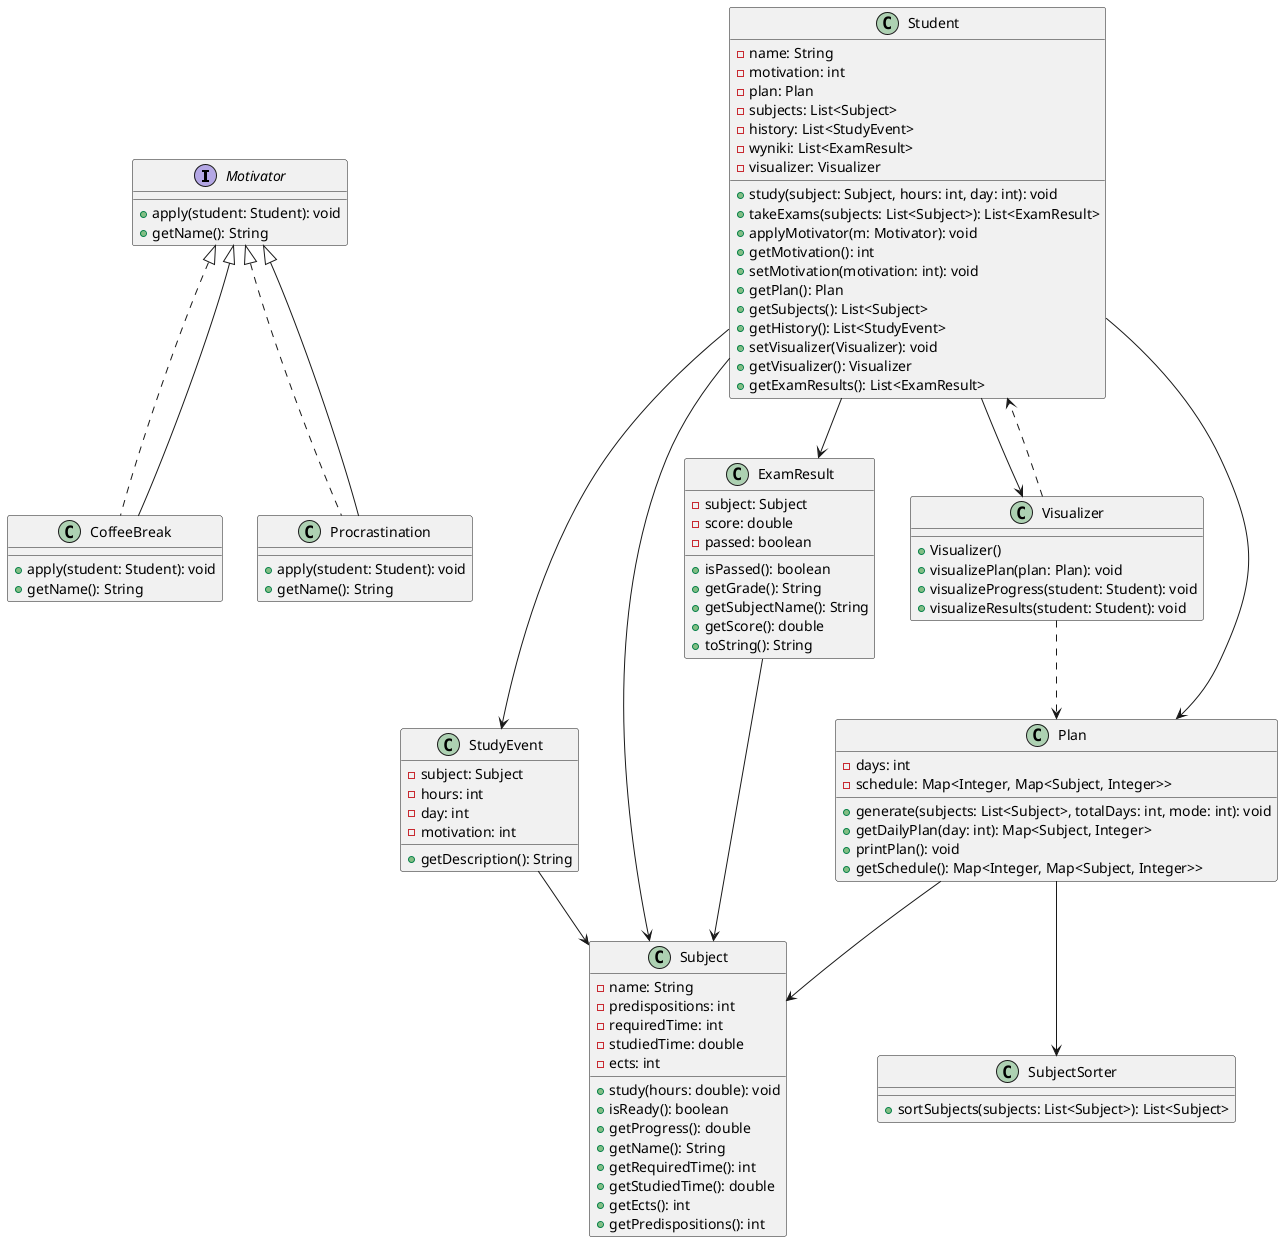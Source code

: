 @startuml

' ===== INTERFEJSY I MOTYWATORY =====
interface Motivator {
    +apply(student: Student): void
    +getName(): String
}

class CoffeeBreak implements Motivator {
    +apply(student: Student): void
    +getName(): String
}

class Procrastination implements Motivator {
    +apply(student: Student): void
    +getName(): String
}

Motivator <|-- CoffeeBreak
Motivator <|-- Procrastination

' ===== PRZEDMIOT =====
class Subject {
    -name: String
    -predispositions: int
    -requiredTime: int
    -studiedTime: double
    -ects: int
    +study(hours: double): void
    +isReady(): boolean
    +getProgress(): double
    +getName(): String
    +getRequiredTime(): int
    +getStudiedTime(): double
    +getEcts(): int
    +getPredispositions(): int
}

' ===== SORTOWANIE PRZEDMIOTÓW =====
class SubjectSorter {
    +sortSubjects(subjects: List<Subject>): List<Subject>
}

' ===== ZDARZENIE NAUKI =====
class StudyEvent {
    -subject: Subject
    -hours: int
    -day: int
    -motivation: int
    +getDescription(): String
}

' ===== PLAN =====
class Plan {
    -days: int
    -schedule: Map<Integer, Map<Subject, Integer>>
    +generate(subjects: List<Subject>, totalDays: int, mode: int): void
    +getDailyPlan(day: int): Map<Subject, Integer>
    +printPlan(): void
    +getSchedule(): Map<Integer, Map<Subject, Integer>>
}

' ===== WYNIK EGZAMINU =====
class ExamResult {
    -subject: Subject
    -score: double
    -passed: boolean
    +isPassed(): boolean
    +getGrade(): String
    +getSubjectName(): String
    +getScore(): double
    +toString(): String
}

' ===== STUDENT =====
class Student {
    -name: String
    -motivation: int
    -plan: Plan
    -subjects: List<Subject>
    -history: List<StudyEvent>
    -wyniki: List<ExamResult>
    -visualizer: Visualizer
    +study(subject: Subject, hours: int, day: int): void
    +takeExams(subjects: List<Subject>): List<ExamResult>
    +applyMotivator(m: Motivator): void
    +getMotivation(): int
    +setMotivation(motivation: int): void
    +getPlan(): Plan
    +getSubjects(): List<Subject>
    +getHistory(): List<StudyEvent>
    +setVisualizer(Visualizer): void
    +getVisualizer(): Visualizer
    +getExamResults(): List<ExamResult>
}

' ===== WIZUALIZATOR =====
class Visualizer {
    +Visualizer()
    +visualizePlan(plan: Plan): void
    +visualizeProgress(student: Student): void
    +visualizeResults(student: Student): void
}

' ===== RELACJE =====
Student --> Plan
Student --> Subject
Student --> StudyEvent
Student --> ExamResult
Student --> Visualizer
Plan --> Subject
Plan --> SubjectSorter
StudyEvent --> Subject
ExamResult --> Subject
Visualizer ..> Plan
Visualizer ..> Student

@enduml